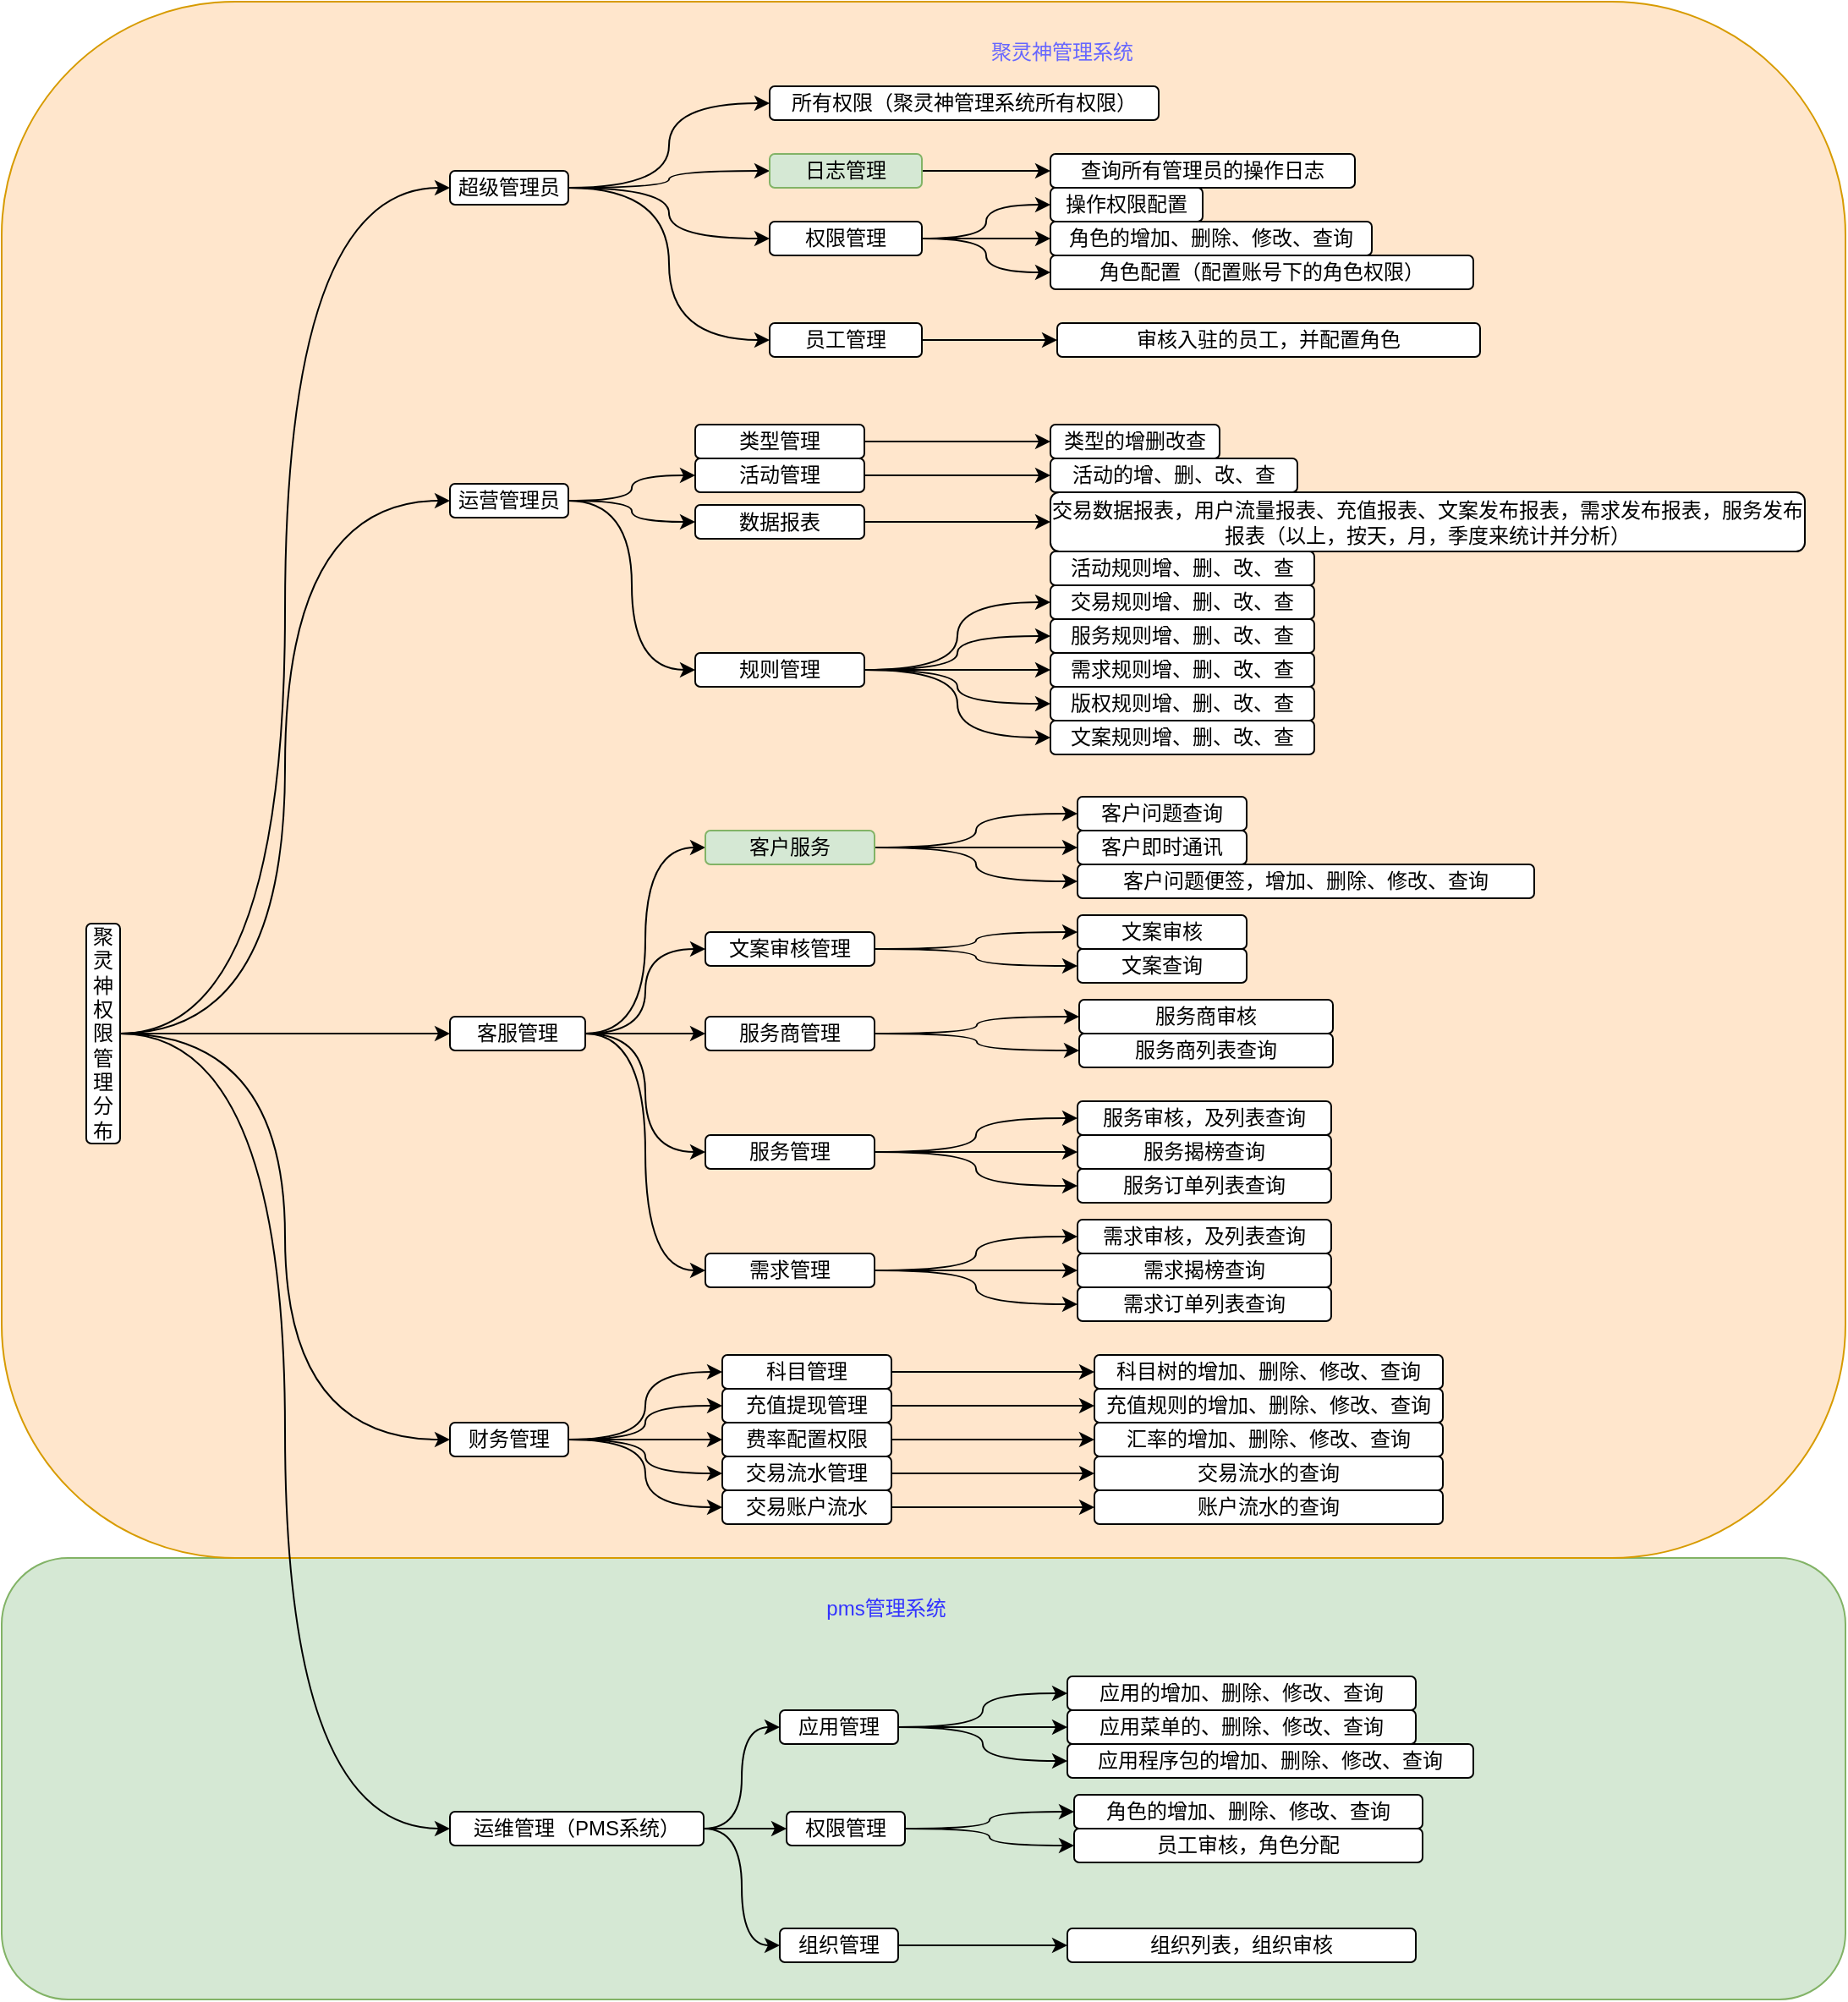 <mxfile version="14.7.9" type="github">
  <diagram id="MB_AScBWJvY5yQ6FJXbP" name="Page-1">
    <mxGraphModel dx="1445" dy="350" grid="1" gridSize="10" guides="1" tooltips="1" connect="1" arrows="1" fold="1" page="1" pageScale="1" pageWidth="827" pageHeight="1169" math="0" shadow="0">
      <root>
        <mxCell id="0" />
        <mxCell id="1" parent="0" />
        <mxCell id="_TmynbGkH612RKtOp_gE-199" value="" style="rounded=1;whiteSpace=wrap;html=1;fillColor=#d5e8d4;strokeColor=#82b366;" parent="1" vertex="1">
          <mxGeometry x="-130" y="930" width="1090" height="261" as="geometry" />
        </mxCell>
        <mxCell id="_TmynbGkH612RKtOp_gE-198" value="" style="rounded=1;whiteSpace=wrap;html=1;fillColor=#ffe6cc;strokeColor=#d79b00;" parent="1" vertex="1">
          <mxGeometry x="-130" y="10" width="1090" height="920" as="geometry" />
        </mxCell>
        <mxCell id="_TmynbGkH612RKtOp_gE-12" style="edgeStyle=orthogonalEdgeStyle;rounded=0;orthogonalLoop=1;jettySize=auto;html=1;entryX=0;entryY=0.5;entryDx=0;entryDy=0;curved=1;" parent="1" source="_TmynbGkH612RKtOp_gE-1" target="_TmynbGkH612RKtOp_gE-4" edge="1">
          <mxGeometry relative="1" as="geometry" />
        </mxCell>
        <mxCell id="_TmynbGkH612RKtOp_gE-15" style="edgeStyle=orthogonalEdgeStyle;curved=1;rounded=0;orthogonalLoop=1;jettySize=auto;html=1;exitX=1;exitY=0.5;exitDx=0;exitDy=0;entryX=0;entryY=0.5;entryDx=0;entryDy=0;" parent="1" source="_TmynbGkH612RKtOp_gE-1" target="_TmynbGkH612RKtOp_gE-6" edge="1">
          <mxGeometry relative="1" as="geometry" />
        </mxCell>
        <mxCell id="_TmynbGkH612RKtOp_gE-54" style="edgeStyle=orthogonalEdgeStyle;curved=1;rounded=0;orthogonalLoop=1;jettySize=auto;html=1;exitX=1;exitY=0.5;exitDx=0;exitDy=0;entryX=0;entryY=0.5;entryDx=0;entryDy=0;" parent="1" source="_TmynbGkH612RKtOp_gE-1" target="_TmynbGkH612RKtOp_gE-53" edge="1">
          <mxGeometry relative="1" as="geometry" />
        </mxCell>
        <mxCell id="_TmynbGkH612RKtOp_gE-116" style="edgeStyle=orthogonalEdgeStyle;curved=1;rounded=0;orthogonalLoop=1;jettySize=auto;html=1;exitX=1;exitY=0.5;exitDx=0;exitDy=0;entryX=0;entryY=0.5;entryDx=0;entryDy=0;" parent="1" source="_TmynbGkH612RKtOp_gE-1" target="_TmynbGkH612RKtOp_gE-112" edge="1">
          <mxGeometry relative="1" as="geometry" />
        </mxCell>
        <mxCell id="_TmynbGkH612RKtOp_gE-195" style="edgeStyle=orthogonalEdgeStyle;curved=1;rounded=0;orthogonalLoop=1;jettySize=auto;html=1;exitX=1;exitY=0.5;exitDx=0;exitDy=0;entryX=0;entryY=0.5;entryDx=0;entryDy=0;" parent="1" source="_TmynbGkH612RKtOp_gE-1" target="_TmynbGkH612RKtOp_gE-5" edge="1">
          <mxGeometry relative="1" as="geometry" />
        </mxCell>
        <mxCell id="_TmynbGkH612RKtOp_gE-1" value="聚灵神权限管理分布" style="rounded=1;whiteSpace=wrap;html=1;" parent="1" vertex="1">
          <mxGeometry x="-80" y="555" width="20" height="130" as="geometry" />
        </mxCell>
        <mxCell id="_TmynbGkH612RKtOp_gE-67" style="edgeStyle=orthogonalEdgeStyle;curved=1;rounded=0;orthogonalLoop=1;jettySize=auto;html=1;exitX=1;exitY=0.5;exitDx=0;exitDy=0;entryX=0;entryY=0.5;entryDx=0;entryDy=0;" parent="1" source="_TmynbGkH612RKtOp_gE-4" target="_TmynbGkH612RKtOp_gE-18" edge="1">
          <mxGeometry relative="1" as="geometry" />
        </mxCell>
        <mxCell id="_TmynbGkH612RKtOp_gE-68" style="edgeStyle=orthogonalEdgeStyle;curved=1;rounded=0;orthogonalLoop=1;jettySize=auto;html=1;exitX=1;exitY=0.5;exitDx=0;exitDy=0;entryX=0;entryY=0.5;entryDx=0;entryDy=0;" parent="1" source="_TmynbGkH612RKtOp_gE-4" target="_TmynbGkH612RKtOp_gE-62" edge="1">
          <mxGeometry relative="1" as="geometry" />
        </mxCell>
        <mxCell id="_TmynbGkH612RKtOp_gE-125" style="edgeStyle=orthogonalEdgeStyle;curved=1;rounded=0;orthogonalLoop=1;jettySize=auto;html=1;exitX=1;exitY=0.5;exitDx=0;exitDy=0;" parent="1" source="_TmynbGkH612RKtOp_gE-4" target="_TmynbGkH612RKtOp_gE-123" edge="1">
          <mxGeometry relative="1" as="geometry" />
        </mxCell>
        <mxCell id="_TmynbGkH612RKtOp_gE-207" style="edgeStyle=orthogonalEdgeStyle;curved=1;rounded=0;orthogonalLoop=1;jettySize=auto;html=1;exitX=1;exitY=0.5;exitDx=0;exitDy=0;entryX=0;entryY=0.5;entryDx=0;entryDy=0;" parent="1" source="_TmynbGkH612RKtOp_gE-4" target="_TmynbGkH612RKtOp_gE-204" edge="1">
          <mxGeometry relative="1" as="geometry" />
        </mxCell>
        <mxCell id="_TmynbGkH612RKtOp_gE-4" value="超级管理员" style="rounded=1;whiteSpace=wrap;html=1;" parent="1" vertex="1">
          <mxGeometry x="135" y="110" width="70" height="20" as="geometry" />
        </mxCell>
        <mxCell id="_TmynbGkH612RKtOp_gE-71" style="edgeStyle=orthogonalEdgeStyle;curved=1;rounded=0;orthogonalLoop=1;jettySize=auto;html=1;exitX=1;exitY=0.5;exitDx=0;exitDy=0;" parent="1" source="_TmynbGkH612RKtOp_gE-5" target="_TmynbGkH612RKtOp_gE-24" edge="1">
          <mxGeometry relative="1" as="geometry" />
        </mxCell>
        <mxCell id="_TmynbGkH612RKtOp_gE-72" style="edgeStyle=orthogonalEdgeStyle;curved=1;rounded=0;orthogonalLoop=1;jettySize=auto;html=1;exitX=1;exitY=0.5;exitDx=0;exitDy=0;entryX=0;entryY=0.5;entryDx=0;entryDy=0;" parent="1" source="_TmynbGkH612RKtOp_gE-5" target="_TmynbGkH612RKtOp_gE-25" edge="1">
          <mxGeometry relative="1" as="geometry" />
        </mxCell>
        <mxCell id="_TmynbGkH612RKtOp_gE-73" style="edgeStyle=orthogonalEdgeStyle;curved=1;rounded=0;orthogonalLoop=1;jettySize=auto;html=1;exitX=1;exitY=0.5;exitDx=0;exitDy=0;entryX=0;entryY=0.5;entryDx=0;entryDy=0;" parent="1" source="_TmynbGkH612RKtOp_gE-5" target="_TmynbGkH612RKtOp_gE-26" edge="1">
          <mxGeometry relative="1" as="geometry" />
        </mxCell>
        <mxCell id="_TmynbGkH612RKtOp_gE-5" value="运营管理员" style="rounded=1;whiteSpace=wrap;html=1;" parent="1" vertex="1">
          <mxGeometry x="135" y="295" width="70" height="20" as="geometry" />
        </mxCell>
        <mxCell id="_TmynbGkH612RKtOp_gE-74" style="edgeStyle=orthogonalEdgeStyle;curved=1;rounded=0;orthogonalLoop=1;jettySize=auto;html=1;exitX=1;exitY=0.5;exitDx=0;exitDy=0;entryX=0;entryY=0.5;entryDx=0;entryDy=0;" parent="1" source="_TmynbGkH612RKtOp_gE-6" target="_TmynbGkH612RKtOp_gE-27" edge="1">
          <mxGeometry relative="1" as="geometry" />
        </mxCell>
        <mxCell id="_TmynbGkH612RKtOp_gE-75" style="edgeStyle=orthogonalEdgeStyle;curved=1;rounded=0;orthogonalLoop=1;jettySize=auto;html=1;exitX=1;exitY=0.5;exitDx=0;exitDy=0;" parent="1" source="_TmynbGkH612RKtOp_gE-6" target="_TmynbGkH612RKtOp_gE-28" edge="1">
          <mxGeometry relative="1" as="geometry" />
        </mxCell>
        <mxCell id="_TmynbGkH612RKtOp_gE-76" style="edgeStyle=orthogonalEdgeStyle;curved=1;rounded=0;orthogonalLoop=1;jettySize=auto;html=1;exitX=1;exitY=0.5;exitDx=0;exitDy=0;entryX=0;entryY=0.5;entryDx=0;entryDy=0;" parent="1" source="_TmynbGkH612RKtOp_gE-6" target="_TmynbGkH612RKtOp_gE-29" edge="1">
          <mxGeometry relative="1" as="geometry" />
        </mxCell>
        <mxCell id="_TmynbGkH612RKtOp_gE-77" style="edgeStyle=orthogonalEdgeStyle;curved=1;rounded=0;orthogonalLoop=1;jettySize=auto;html=1;exitX=1;exitY=0.5;exitDx=0;exitDy=0;" parent="1" source="_TmynbGkH612RKtOp_gE-6" target="_TmynbGkH612RKtOp_gE-30" edge="1">
          <mxGeometry relative="1" as="geometry" />
        </mxCell>
        <mxCell id="_TmynbGkH612RKtOp_gE-78" style="edgeStyle=orthogonalEdgeStyle;curved=1;rounded=0;orthogonalLoop=1;jettySize=auto;html=1;exitX=1;exitY=0.5;exitDx=0;exitDy=0;entryX=0;entryY=0.5;entryDx=0;entryDy=0;" parent="1" source="_TmynbGkH612RKtOp_gE-6" target="_TmynbGkH612RKtOp_gE-32" edge="1">
          <mxGeometry relative="1" as="geometry" />
        </mxCell>
        <mxCell id="_TmynbGkH612RKtOp_gE-6" value="财务管理" style="rounded=1;whiteSpace=wrap;html=1;" parent="1" vertex="1">
          <mxGeometry x="135" y="850" width="70" height="20" as="geometry" />
        </mxCell>
        <mxCell id="_TmynbGkH612RKtOp_gE-18" value="所有权限（聚灵神管理系统所有权限）" style="rounded=1;whiteSpace=wrap;html=1;" parent="1" vertex="1">
          <mxGeometry x="324" y="60" width="230" height="20" as="geometry" />
        </mxCell>
        <mxCell id="_TmynbGkH612RKtOp_gE-86" style="edgeStyle=orthogonalEdgeStyle;curved=1;rounded=0;orthogonalLoop=1;jettySize=auto;html=1;exitX=1;exitY=0.5;exitDx=0;exitDy=0;entryX=0;entryY=0.5;entryDx=0;entryDy=0;" parent="1" source="_TmynbGkH612RKtOp_gE-23" target="_TmynbGkH612RKtOp_gE-37" edge="1">
          <mxGeometry relative="1" as="geometry" />
        </mxCell>
        <mxCell id="_TmynbGkH612RKtOp_gE-23" value="类型管理" style="rounded=1;whiteSpace=wrap;html=1;" parent="1" vertex="1">
          <mxGeometry x="280" y="260" width="100" height="20" as="geometry" />
        </mxCell>
        <mxCell id="_TmynbGkH612RKtOp_gE-88" style="edgeStyle=orthogonalEdgeStyle;curved=1;rounded=0;orthogonalLoop=1;jettySize=auto;html=1;exitX=1;exitY=0.5;exitDx=0;exitDy=0;entryX=0;entryY=0.5;entryDx=0;entryDy=0;" parent="1" source="_TmynbGkH612RKtOp_gE-24" target="_TmynbGkH612RKtOp_gE-38" edge="1">
          <mxGeometry relative="1" as="geometry" />
        </mxCell>
        <mxCell id="_TmynbGkH612RKtOp_gE-24" value="活动管理" style="rounded=1;whiteSpace=wrap;html=1;" parent="1" vertex="1">
          <mxGeometry x="280" y="280" width="100" height="20" as="geometry" />
        </mxCell>
        <mxCell id="_TmynbGkH612RKtOp_gE-89" style="edgeStyle=orthogonalEdgeStyle;curved=1;rounded=0;orthogonalLoop=1;jettySize=auto;html=1;exitX=1;exitY=0.5;exitDx=0;exitDy=0;" parent="1" source="_TmynbGkH612RKtOp_gE-25" target="_TmynbGkH612RKtOp_gE-39" edge="1">
          <mxGeometry relative="1" as="geometry" />
        </mxCell>
        <mxCell id="_TmynbGkH612RKtOp_gE-25" value="数据报表" style="rounded=1;whiteSpace=wrap;html=1;" parent="1" vertex="1">
          <mxGeometry x="280" y="307.5" width="100" height="20" as="geometry" />
        </mxCell>
        <mxCell id="_TmynbGkH612RKtOp_gE-91" style="edgeStyle=orthogonalEdgeStyle;curved=1;rounded=0;orthogonalLoop=1;jettySize=auto;html=1;exitX=1;exitY=0.5;exitDx=0;exitDy=0;entryX=0;entryY=0.5;entryDx=0;entryDy=0;" parent="1" source="_TmynbGkH612RKtOp_gE-26" target="_TmynbGkH612RKtOp_gE-41" edge="1">
          <mxGeometry relative="1" as="geometry" />
        </mxCell>
        <mxCell id="_TmynbGkH612RKtOp_gE-92" style="edgeStyle=orthogonalEdgeStyle;curved=1;rounded=0;orthogonalLoop=1;jettySize=auto;html=1;exitX=1;exitY=0.5;exitDx=0;exitDy=0;entryX=0;entryY=0.5;entryDx=0;entryDy=0;" parent="1" source="_TmynbGkH612RKtOp_gE-26" target="_TmynbGkH612RKtOp_gE-43" edge="1">
          <mxGeometry relative="1" as="geometry" />
        </mxCell>
        <mxCell id="_TmynbGkH612RKtOp_gE-93" style="edgeStyle=orthogonalEdgeStyle;curved=1;rounded=0;orthogonalLoop=1;jettySize=auto;html=1;exitX=1;exitY=0.5;exitDx=0;exitDy=0;entryX=0;entryY=0.5;entryDx=0;entryDy=0;" parent="1" source="_TmynbGkH612RKtOp_gE-26" target="_TmynbGkH612RKtOp_gE-44" edge="1">
          <mxGeometry relative="1" as="geometry" />
        </mxCell>
        <mxCell id="_TmynbGkH612RKtOp_gE-94" style="edgeStyle=orthogonalEdgeStyle;curved=1;rounded=0;orthogonalLoop=1;jettySize=auto;html=1;exitX=1;exitY=0.5;exitDx=0;exitDy=0;entryX=0;entryY=0.5;entryDx=0;entryDy=0;" parent="1" source="_TmynbGkH612RKtOp_gE-26" target="_TmynbGkH612RKtOp_gE-46" edge="1">
          <mxGeometry relative="1" as="geometry" />
        </mxCell>
        <mxCell id="_TmynbGkH612RKtOp_gE-95" style="edgeStyle=orthogonalEdgeStyle;curved=1;rounded=0;orthogonalLoop=1;jettySize=auto;html=1;exitX=1;exitY=0.5;exitDx=0;exitDy=0;entryX=0;entryY=0.5;entryDx=0;entryDy=0;" parent="1" source="_TmynbGkH612RKtOp_gE-26" target="_TmynbGkH612RKtOp_gE-47" edge="1">
          <mxGeometry relative="1" as="geometry" />
        </mxCell>
        <mxCell id="_TmynbGkH612RKtOp_gE-26" value="规则管理" style="rounded=1;whiteSpace=wrap;html=1;" parent="1" vertex="1">
          <mxGeometry x="280" y="395" width="100" height="20" as="geometry" />
        </mxCell>
        <mxCell id="_TmynbGkH612RKtOp_gE-96" style="edgeStyle=orthogonalEdgeStyle;curved=1;rounded=0;orthogonalLoop=1;jettySize=auto;html=1;exitX=1;exitY=0.5;exitDx=0;exitDy=0;entryX=0;entryY=0.5;entryDx=0;entryDy=0;" parent="1" source="_TmynbGkH612RKtOp_gE-27" target="_TmynbGkH612RKtOp_gE-48" edge="1">
          <mxGeometry relative="1" as="geometry" />
        </mxCell>
        <mxCell id="_TmynbGkH612RKtOp_gE-27" value="科目管理" style="rounded=1;whiteSpace=wrap;html=1;" parent="1" vertex="1">
          <mxGeometry x="296" y="810" width="100" height="20" as="geometry" />
        </mxCell>
        <mxCell id="_TmynbGkH612RKtOp_gE-97" style="edgeStyle=orthogonalEdgeStyle;curved=1;rounded=0;orthogonalLoop=1;jettySize=auto;html=1;exitX=1;exitY=0.5;exitDx=0;exitDy=0;" parent="1" source="_TmynbGkH612RKtOp_gE-28" target="_TmynbGkH612RKtOp_gE-49" edge="1">
          <mxGeometry relative="1" as="geometry" />
        </mxCell>
        <mxCell id="_TmynbGkH612RKtOp_gE-28" value="充值提现管理" style="rounded=1;whiteSpace=wrap;html=1;" parent="1" vertex="1">
          <mxGeometry x="296" y="830" width="100" height="20" as="geometry" />
        </mxCell>
        <mxCell id="_TmynbGkH612RKtOp_gE-98" style="edgeStyle=orthogonalEdgeStyle;curved=1;rounded=0;orthogonalLoop=1;jettySize=auto;html=1;exitX=1;exitY=0.5;exitDx=0;exitDy=0;" parent="1" source="_TmynbGkH612RKtOp_gE-29" target="_TmynbGkH612RKtOp_gE-50" edge="1">
          <mxGeometry relative="1" as="geometry" />
        </mxCell>
        <mxCell id="_TmynbGkH612RKtOp_gE-29" value="费率配置权限" style="rounded=1;whiteSpace=wrap;html=1;" parent="1" vertex="1">
          <mxGeometry x="296" y="850" width="100" height="20" as="geometry" />
        </mxCell>
        <mxCell id="_TmynbGkH612RKtOp_gE-99" style="edgeStyle=orthogonalEdgeStyle;curved=1;rounded=0;orthogonalLoop=1;jettySize=auto;html=1;exitX=1;exitY=0.5;exitDx=0;exitDy=0;entryX=0;entryY=0.5;entryDx=0;entryDy=0;" parent="1" source="_TmynbGkH612RKtOp_gE-30" target="_TmynbGkH612RKtOp_gE-51" edge="1">
          <mxGeometry relative="1" as="geometry" />
        </mxCell>
        <mxCell id="_TmynbGkH612RKtOp_gE-30" value="交易流水管理" style="rounded=1;whiteSpace=wrap;html=1;" parent="1" vertex="1">
          <mxGeometry x="296" y="870" width="100" height="20" as="geometry" />
        </mxCell>
        <mxCell id="_TmynbGkH612RKtOp_gE-163" style="edgeStyle=orthogonalEdgeStyle;curved=1;rounded=0;orthogonalLoop=1;jettySize=auto;html=1;exitX=1;exitY=0.5;exitDx=0;exitDy=0;entryX=0;entryY=0.5;entryDx=0;entryDy=0;" parent="1" source="_TmynbGkH612RKtOp_gE-32" target="_TmynbGkH612RKtOp_gE-52" edge="1">
          <mxGeometry relative="1" as="geometry" />
        </mxCell>
        <mxCell id="_TmynbGkH612RKtOp_gE-32" value="交易账户流水" style="rounded=1;whiteSpace=wrap;html=1;" parent="1" vertex="1">
          <mxGeometry x="296" y="890" width="100" height="20" as="geometry" />
        </mxCell>
        <mxCell id="_TmynbGkH612RKtOp_gE-37" value="类型的增删改查" style="rounded=1;whiteSpace=wrap;html=1;" parent="1" vertex="1">
          <mxGeometry x="490" y="260" width="100" height="20" as="geometry" />
        </mxCell>
        <mxCell id="_TmynbGkH612RKtOp_gE-38" value="活动的增、删、改、查" style="rounded=1;whiteSpace=wrap;html=1;" parent="1" vertex="1">
          <mxGeometry x="490" y="280" width="146" height="20" as="geometry" />
        </mxCell>
        <mxCell id="_TmynbGkH612RKtOp_gE-39" value="交易数据报表，用户流量报表、充值报表、文案发布报表，需求发布报表，服务发布报表（以上，按天，月，季度来统计并分析）" style="rounded=1;whiteSpace=wrap;html=1;" parent="1" vertex="1">
          <mxGeometry x="490" y="300" width="446" height="35" as="geometry" />
        </mxCell>
        <mxCell id="_TmynbGkH612RKtOp_gE-40" value="活动规则增、删、改、查" style="rounded=1;whiteSpace=wrap;html=1;" parent="1" vertex="1">
          <mxGeometry x="490" y="335" width="156" height="20" as="geometry" />
        </mxCell>
        <mxCell id="_TmynbGkH612RKtOp_gE-41" value="交易规则增、删、改、查" style="rounded=1;whiteSpace=wrap;html=1;" parent="1" vertex="1">
          <mxGeometry x="490" y="355" width="156" height="20" as="geometry" />
        </mxCell>
        <mxCell id="_TmynbGkH612RKtOp_gE-43" value="服务规则增、删、改、查" style="rounded=1;whiteSpace=wrap;html=1;" parent="1" vertex="1">
          <mxGeometry x="490" y="375" width="156" height="20" as="geometry" />
        </mxCell>
        <mxCell id="_TmynbGkH612RKtOp_gE-44" value="需求规则增、删、改、查" style="rounded=1;whiteSpace=wrap;html=1;" parent="1" vertex="1">
          <mxGeometry x="490" y="395" width="156" height="20" as="geometry" />
        </mxCell>
        <mxCell id="_TmynbGkH612RKtOp_gE-46" value="版权规则增、删、改、查" style="rounded=1;whiteSpace=wrap;html=1;" parent="1" vertex="1">
          <mxGeometry x="490" y="415" width="156" height="20" as="geometry" />
        </mxCell>
        <mxCell id="_TmynbGkH612RKtOp_gE-47" value="文案规则增、删、改、查" style="rounded=1;whiteSpace=wrap;html=1;" parent="1" vertex="1">
          <mxGeometry x="490" y="435" width="156" height="20" as="geometry" />
        </mxCell>
        <mxCell id="_TmynbGkH612RKtOp_gE-48" value="科目树的增加、删除、修改、查询" style="rounded=1;whiteSpace=wrap;html=1;" parent="1" vertex="1">
          <mxGeometry x="516" y="810" width="206" height="20" as="geometry" />
        </mxCell>
        <mxCell id="_TmynbGkH612RKtOp_gE-49" value="充值规则的增加、删除、修改、查询" style="rounded=1;whiteSpace=wrap;html=1;" parent="1" vertex="1">
          <mxGeometry x="516" y="830" width="206" height="20" as="geometry" />
        </mxCell>
        <mxCell id="_TmynbGkH612RKtOp_gE-50" value="汇率的增加、删除、修改、查询" style="rounded=1;whiteSpace=wrap;html=1;" parent="1" vertex="1">
          <mxGeometry x="516" y="850" width="206" height="20" as="geometry" />
        </mxCell>
        <mxCell id="_TmynbGkH612RKtOp_gE-51" value="交易流水的查询" style="rounded=1;whiteSpace=wrap;html=1;" parent="1" vertex="1">
          <mxGeometry x="516" y="870" width="206" height="20" as="geometry" />
        </mxCell>
        <mxCell id="_TmynbGkH612RKtOp_gE-52" value="账户流水的查询" style="rounded=1;whiteSpace=wrap;html=1;" parent="1" vertex="1">
          <mxGeometry x="516" y="890" width="206" height="20" as="geometry" />
        </mxCell>
        <mxCell id="_TmynbGkH612RKtOp_gE-196" style="edgeStyle=orthogonalEdgeStyle;curved=1;rounded=0;orthogonalLoop=1;jettySize=auto;html=1;exitX=1;exitY=0.5;exitDx=0;exitDy=0;entryX=0;entryY=0.5;entryDx=0;entryDy=0;" parent="1" source="_TmynbGkH612RKtOp_gE-53" target="_TmynbGkH612RKtOp_gE-55" edge="1">
          <mxGeometry relative="1" as="geometry" />
        </mxCell>
        <mxCell id="_TmynbGkH612RKtOp_gE-197" style="edgeStyle=orthogonalEdgeStyle;curved=1;rounded=0;orthogonalLoop=1;jettySize=auto;html=1;exitX=1;exitY=0.5;exitDx=0;exitDy=0;entryX=0;entryY=0.5;entryDx=0;entryDy=0;" parent="1" source="_TmynbGkH612RKtOp_gE-53" target="_TmynbGkH612RKtOp_gE-59" edge="1">
          <mxGeometry relative="1" as="geometry" />
        </mxCell>
        <mxCell id="_TmynbGkH612RKtOp_gE-202" style="edgeStyle=orthogonalEdgeStyle;curved=1;rounded=0;orthogonalLoop=1;jettySize=auto;html=1;exitX=1;exitY=0.5;exitDx=0;exitDy=0;entryX=0;entryY=0.5;entryDx=0;entryDy=0;" parent="1" source="_TmynbGkH612RKtOp_gE-53" target="_TmynbGkH612RKtOp_gE-200" edge="1">
          <mxGeometry relative="1" as="geometry" />
        </mxCell>
        <mxCell id="_TmynbGkH612RKtOp_gE-53" value="运维管理（PMS系统）" style="rounded=1;whiteSpace=wrap;html=1;" parent="1" vertex="1">
          <mxGeometry x="135" y="1080" width="150" height="20" as="geometry" />
        </mxCell>
        <mxCell id="_TmynbGkH612RKtOp_gE-101" style="edgeStyle=orthogonalEdgeStyle;curved=1;rounded=0;orthogonalLoop=1;jettySize=auto;html=1;exitX=1;exitY=0.5;exitDx=0;exitDy=0;entryX=0;entryY=0.5;entryDx=0;entryDy=0;" parent="1" source="_TmynbGkH612RKtOp_gE-55" target="_TmynbGkH612RKtOp_gE-56" edge="1">
          <mxGeometry relative="1" as="geometry" />
        </mxCell>
        <mxCell id="_TmynbGkH612RKtOp_gE-103" style="edgeStyle=orthogonalEdgeStyle;curved=1;rounded=0;orthogonalLoop=1;jettySize=auto;html=1;exitX=1;exitY=0.5;exitDx=0;exitDy=0;" parent="1" source="_TmynbGkH612RKtOp_gE-55" target="_TmynbGkH612RKtOp_gE-57" edge="1">
          <mxGeometry relative="1" as="geometry" />
        </mxCell>
        <mxCell id="_TmynbGkH612RKtOp_gE-104" style="edgeStyle=orthogonalEdgeStyle;curved=1;rounded=0;orthogonalLoop=1;jettySize=auto;html=1;exitX=1;exitY=0.5;exitDx=0;exitDy=0;" parent="1" source="_TmynbGkH612RKtOp_gE-55" target="_TmynbGkH612RKtOp_gE-58" edge="1">
          <mxGeometry relative="1" as="geometry" />
        </mxCell>
        <mxCell id="_TmynbGkH612RKtOp_gE-55" value="应用管理" style="rounded=1;whiteSpace=wrap;html=1;" parent="1" vertex="1">
          <mxGeometry x="330" y="1020" width="70" height="20" as="geometry" />
        </mxCell>
        <mxCell id="_TmynbGkH612RKtOp_gE-56" value="应用的增加、删除、修改、查询" style="rounded=1;whiteSpace=wrap;html=1;" parent="1" vertex="1">
          <mxGeometry x="500" y="1000" width="206" height="20" as="geometry" />
        </mxCell>
        <mxCell id="_TmynbGkH612RKtOp_gE-57" value="应用菜单的、删除、修改、查询" style="rounded=1;whiteSpace=wrap;html=1;" parent="1" vertex="1">
          <mxGeometry x="500" y="1020" width="206" height="20" as="geometry" />
        </mxCell>
        <mxCell id="_TmynbGkH612RKtOp_gE-58" value="应用程序包的增加、删除、修改、查询" style="rounded=1;whiteSpace=wrap;html=1;" parent="1" vertex="1">
          <mxGeometry x="500" y="1040" width="240" height="20" as="geometry" />
        </mxCell>
        <mxCell id="_TmynbGkH612RKtOp_gE-105" style="edgeStyle=orthogonalEdgeStyle;curved=1;rounded=0;orthogonalLoop=1;jettySize=auto;html=1;exitX=1;exitY=0.5;exitDx=0;exitDy=0;" parent="1" source="_TmynbGkH612RKtOp_gE-59" target="_TmynbGkH612RKtOp_gE-60" edge="1">
          <mxGeometry relative="1" as="geometry" />
        </mxCell>
        <mxCell id="_TmynbGkH612RKtOp_gE-106" style="edgeStyle=orthogonalEdgeStyle;curved=1;rounded=0;orthogonalLoop=1;jettySize=auto;html=1;exitX=1;exitY=0.5;exitDx=0;exitDy=0;" parent="1" source="_TmynbGkH612RKtOp_gE-59" target="_TmynbGkH612RKtOp_gE-61" edge="1">
          <mxGeometry relative="1" as="geometry" />
        </mxCell>
        <mxCell id="_TmynbGkH612RKtOp_gE-59" value="权限管理" style="rounded=1;whiteSpace=wrap;html=1;" parent="1" vertex="1">
          <mxGeometry x="334" y="1080" width="70" height="20" as="geometry" />
        </mxCell>
        <mxCell id="_TmynbGkH612RKtOp_gE-60" value="角色的增加、删除、修改、查询" style="rounded=1;whiteSpace=wrap;html=1;" parent="1" vertex="1">
          <mxGeometry x="504" y="1070" width="206" height="20" as="geometry" />
        </mxCell>
        <mxCell id="_TmynbGkH612RKtOp_gE-61" value="员工审核，角色分配" style="rounded=1;whiteSpace=wrap;html=1;" parent="1" vertex="1">
          <mxGeometry x="504" y="1090" width="206" height="20" as="geometry" />
        </mxCell>
        <mxCell id="_TmynbGkH612RKtOp_gE-81" style="edgeStyle=orthogonalEdgeStyle;curved=1;rounded=0;orthogonalLoop=1;jettySize=auto;html=1;exitX=1;exitY=0.5;exitDx=0;exitDy=0;" parent="1" source="_TmynbGkH612RKtOp_gE-62" target="_TmynbGkH612RKtOp_gE-64" edge="1">
          <mxGeometry relative="1" as="geometry" />
        </mxCell>
        <mxCell id="_TmynbGkH612RKtOp_gE-82" style="edgeStyle=orthogonalEdgeStyle;curved=1;rounded=0;orthogonalLoop=1;jettySize=auto;html=1;exitX=1;exitY=0.5;exitDx=0;exitDy=0;entryX=0;entryY=0.5;entryDx=0;entryDy=0;" parent="1" source="_TmynbGkH612RKtOp_gE-62" target="_TmynbGkH612RKtOp_gE-63" edge="1">
          <mxGeometry relative="1" as="geometry" />
        </mxCell>
        <mxCell id="_TmynbGkH612RKtOp_gE-83" style="edgeStyle=orthogonalEdgeStyle;curved=1;rounded=0;orthogonalLoop=1;jettySize=auto;html=1;exitX=1;exitY=0.5;exitDx=0;exitDy=0;" parent="1" source="_TmynbGkH612RKtOp_gE-62" target="_TmynbGkH612RKtOp_gE-65" edge="1">
          <mxGeometry relative="1" as="geometry" />
        </mxCell>
        <mxCell id="_TmynbGkH612RKtOp_gE-62" value="权限管理" style="rounded=1;whiteSpace=wrap;html=1;" parent="1" vertex="1">
          <mxGeometry x="324" y="140" width="90" height="20" as="geometry" />
        </mxCell>
        <mxCell id="_TmynbGkH612RKtOp_gE-63" value="操作权限配置" style="rounded=1;whiteSpace=wrap;html=1;" parent="1" vertex="1">
          <mxGeometry x="490" y="120" width="90" height="20" as="geometry" />
        </mxCell>
        <mxCell id="_TmynbGkH612RKtOp_gE-64" value="角色的增加、删除、修改、查询" style="rounded=1;whiteSpace=wrap;html=1;" parent="1" vertex="1">
          <mxGeometry x="490" y="140" width="190" height="20" as="geometry" />
        </mxCell>
        <mxCell id="_TmynbGkH612RKtOp_gE-65" value="角色配置（配置账号下的角色权限）" style="rounded=1;whiteSpace=wrap;html=1;" parent="1" vertex="1">
          <mxGeometry x="490" y="160" width="250" height="20" as="geometry" />
        </mxCell>
        <mxCell id="_TmynbGkH612RKtOp_gE-110" value="&lt;font color=&quot;#3333ff&quot;&gt;pms管理系统&lt;/font&gt;" style="text;html=1;strokeColor=none;fillColor=none;align=center;verticalAlign=middle;whiteSpace=wrap;rounded=0;" parent="1" vertex="1">
          <mxGeometry x="310" y="940" width="166" height="40" as="geometry" />
        </mxCell>
        <mxCell id="_TmynbGkH612RKtOp_gE-111" value="&lt;font color=&quot;#6666ff&quot;&gt;聚灵神管理系统&lt;/font&gt;" style="text;html=1;strokeColor=none;fillColor=none;align=center;verticalAlign=middle;whiteSpace=wrap;rounded=0;" parent="1" vertex="1">
          <mxGeometry x="414" y="20" width="166" height="40" as="geometry" />
        </mxCell>
        <mxCell id="_TmynbGkH612RKtOp_gE-175" style="edgeStyle=orthogonalEdgeStyle;curved=1;rounded=0;orthogonalLoop=1;jettySize=auto;html=1;exitX=1;exitY=0.5;exitDx=0;exitDy=0;entryX=0;entryY=0.5;entryDx=0;entryDy=0;" parent="1" source="_TmynbGkH612RKtOp_gE-112" target="_TmynbGkH612RKtOp_gE-158" edge="1">
          <mxGeometry relative="1" as="geometry" />
        </mxCell>
        <mxCell id="_TmynbGkH612RKtOp_gE-176" style="edgeStyle=orthogonalEdgeStyle;curved=1;rounded=0;orthogonalLoop=1;jettySize=auto;html=1;exitX=1;exitY=0.5;exitDx=0;exitDy=0;entryX=0;entryY=0.5;entryDx=0;entryDy=0;" parent="1" source="_TmynbGkH612RKtOp_gE-112" target="_TmynbGkH612RKtOp_gE-155" edge="1">
          <mxGeometry relative="1" as="geometry" />
        </mxCell>
        <mxCell id="_TmynbGkH612RKtOp_gE-177" style="edgeStyle=orthogonalEdgeStyle;curved=1;rounded=0;orthogonalLoop=1;jettySize=auto;html=1;exitX=1;exitY=0.5;exitDx=0;exitDy=0;" parent="1" source="_TmynbGkH612RKtOp_gE-112" target="_TmynbGkH612RKtOp_gE-156" edge="1">
          <mxGeometry relative="1" as="geometry" />
        </mxCell>
        <mxCell id="_TmynbGkH612RKtOp_gE-178" style="edgeStyle=orthogonalEdgeStyle;curved=1;rounded=0;orthogonalLoop=1;jettySize=auto;html=1;exitX=1;exitY=0.5;exitDx=0;exitDy=0;entryX=0;entryY=0.5;entryDx=0;entryDy=0;" parent="1" source="_TmynbGkH612RKtOp_gE-112" target="_TmynbGkH612RKtOp_gE-157" edge="1">
          <mxGeometry relative="1" as="geometry" />
        </mxCell>
        <mxCell id="_TmynbGkH612RKtOp_gE-179" style="edgeStyle=orthogonalEdgeStyle;curved=1;rounded=0;orthogonalLoop=1;jettySize=auto;html=1;exitX=1;exitY=0.5;exitDx=0;exitDy=0;entryX=0;entryY=0.5;entryDx=0;entryDy=0;" parent="1" source="_TmynbGkH612RKtOp_gE-112" target="_TmynbGkH612RKtOp_gE-161" edge="1">
          <mxGeometry relative="1" as="geometry" />
        </mxCell>
        <mxCell id="_TmynbGkH612RKtOp_gE-112" value="客服管理" style="rounded=1;whiteSpace=wrap;html=1;" parent="1" vertex="1">
          <mxGeometry x="135" y="610" width="80" height="20" as="geometry" />
        </mxCell>
        <mxCell id="_TmynbGkH612RKtOp_gE-113" value="客户问题查询" style="rounded=1;whiteSpace=wrap;html=1;" parent="1" vertex="1">
          <mxGeometry x="506" y="480" width="100" height="20" as="geometry" />
        </mxCell>
        <mxCell id="_TmynbGkH612RKtOp_gE-114" value="客户即时通讯" style="rounded=1;whiteSpace=wrap;html=1;" parent="1" vertex="1">
          <mxGeometry x="506" y="500" width="100" height="20" as="geometry" />
        </mxCell>
        <mxCell id="_TmynbGkH612RKtOp_gE-115" value="客户问题便签，增加、删除、修改、查询" style="rounded=1;whiteSpace=wrap;html=1;" parent="1" vertex="1">
          <mxGeometry x="506" y="520" width="270" height="20" as="geometry" />
        </mxCell>
        <mxCell id="_TmynbGkH612RKtOp_gE-126" style="edgeStyle=orthogonalEdgeStyle;curved=1;rounded=0;orthogonalLoop=1;jettySize=auto;html=1;exitX=1;exitY=0.5;exitDx=0;exitDy=0;" parent="1" source="_TmynbGkH612RKtOp_gE-123" target="_TmynbGkH612RKtOp_gE-124" edge="1">
          <mxGeometry relative="1" as="geometry" />
        </mxCell>
        <mxCell id="_TmynbGkH612RKtOp_gE-123" value="日志管理" style="rounded=1;whiteSpace=wrap;html=1;fillColor=#d5e8d4;strokeColor=#82b366;" parent="1" vertex="1">
          <mxGeometry x="324" y="100" width="90" height="20" as="geometry" />
        </mxCell>
        <mxCell id="_TmynbGkH612RKtOp_gE-124" value="查询所有管理员的操作日志" style="rounded=1;whiteSpace=wrap;html=1;" parent="1" vertex="1">
          <mxGeometry x="490" y="100" width="180" height="20" as="geometry" />
        </mxCell>
        <mxCell id="_TmynbGkH612RKtOp_gE-183" style="edgeStyle=orthogonalEdgeStyle;curved=1;rounded=0;orthogonalLoop=1;jettySize=auto;html=1;exitX=1;exitY=0.5;exitDx=0;exitDy=0;" parent="1" source="_TmynbGkH612RKtOp_gE-155" target="_TmynbGkH612RKtOp_gE-164" edge="1">
          <mxGeometry relative="1" as="geometry" />
        </mxCell>
        <mxCell id="_TmynbGkH612RKtOp_gE-184" style="edgeStyle=orthogonalEdgeStyle;curved=1;rounded=0;orthogonalLoop=1;jettySize=auto;html=1;exitX=1;exitY=0.5;exitDx=0;exitDy=0;" parent="1" source="_TmynbGkH612RKtOp_gE-155" target="_TmynbGkH612RKtOp_gE-165" edge="1">
          <mxGeometry relative="1" as="geometry" />
        </mxCell>
        <mxCell id="_TmynbGkH612RKtOp_gE-155" value="文案审核管理" style="rounded=1;whiteSpace=wrap;html=1;" parent="1" vertex="1">
          <mxGeometry x="286" y="560" width="100" height="20" as="geometry" />
        </mxCell>
        <mxCell id="_TmynbGkH612RKtOp_gE-185" style="edgeStyle=orthogonalEdgeStyle;curved=1;rounded=0;orthogonalLoop=1;jettySize=auto;html=1;exitX=1;exitY=0.5;exitDx=0;exitDy=0;" parent="1" source="_TmynbGkH612RKtOp_gE-156" target="_TmynbGkH612RKtOp_gE-166" edge="1">
          <mxGeometry relative="1" as="geometry" />
        </mxCell>
        <mxCell id="_TmynbGkH612RKtOp_gE-193" style="edgeStyle=orthogonalEdgeStyle;curved=1;rounded=0;orthogonalLoop=1;jettySize=auto;html=1;exitX=1;exitY=0.5;exitDx=0;exitDy=0;entryX=0;entryY=0.5;entryDx=0;entryDy=0;" parent="1" source="_TmynbGkH612RKtOp_gE-156" target="_TmynbGkH612RKtOp_gE-192" edge="1">
          <mxGeometry relative="1" as="geometry" />
        </mxCell>
        <mxCell id="_TmynbGkH612RKtOp_gE-156" value="服务商管理" style="rounded=1;whiteSpace=wrap;html=1;" parent="1" vertex="1">
          <mxGeometry x="286" y="610" width="100" height="20" as="geometry" />
        </mxCell>
        <mxCell id="_TmynbGkH612RKtOp_gE-186" style="edgeStyle=orthogonalEdgeStyle;curved=1;rounded=0;orthogonalLoop=1;jettySize=auto;html=1;exitX=1;exitY=0.5;exitDx=0;exitDy=0;entryX=0;entryY=0.5;entryDx=0;entryDy=0;" parent="1" source="_TmynbGkH612RKtOp_gE-157" target="_TmynbGkH612RKtOp_gE-167" edge="1">
          <mxGeometry relative="1" as="geometry" />
        </mxCell>
        <mxCell id="_TmynbGkH612RKtOp_gE-187" style="edgeStyle=orthogonalEdgeStyle;curved=1;rounded=0;orthogonalLoop=1;jettySize=auto;html=1;exitX=1;exitY=0.5;exitDx=0;exitDy=0;entryX=0;entryY=0.5;entryDx=0;entryDy=0;" parent="1" source="_TmynbGkH612RKtOp_gE-157" target="_TmynbGkH612RKtOp_gE-168" edge="1">
          <mxGeometry relative="1" as="geometry" />
        </mxCell>
        <mxCell id="_TmynbGkH612RKtOp_gE-188" style="edgeStyle=orthogonalEdgeStyle;curved=1;rounded=0;orthogonalLoop=1;jettySize=auto;html=1;exitX=1;exitY=0.5;exitDx=0;exitDy=0;entryX=0;entryY=0.5;entryDx=0;entryDy=0;" parent="1" source="_TmynbGkH612RKtOp_gE-157" target="_TmynbGkH612RKtOp_gE-169" edge="1">
          <mxGeometry relative="1" as="geometry" />
        </mxCell>
        <mxCell id="_TmynbGkH612RKtOp_gE-157" value="服务管理" style="rounded=1;whiteSpace=wrap;html=1;" parent="1" vertex="1">
          <mxGeometry x="286" y="680" width="100" height="20" as="geometry" />
        </mxCell>
        <mxCell id="_TmynbGkH612RKtOp_gE-180" style="edgeStyle=orthogonalEdgeStyle;curved=1;rounded=0;orthogonalLoop=1;jettySize=auto;html=1;exitX=1;exitY=0.5;exitDx=0;exitDy=0;" parent="1" source="_TmynbGkH612RKtOp_gE-158" target="_TmynbGkH612RKtOp_gE-113" edge="1">
          <mxGeometry relative="1" as="geometry" />
        </mxCell>
        <mxCell id="_TmynbGkH612RKtOp_gE-181" style="edgeStyle=orthogonalEdgeStyle;curved=1;rounded=0;orthogonalLoop=1;jettySize=auto;html=1;exitX=1;exitY=0.5;exitDx=0;exitDy=0;entryX=0;entryY=0.5;entryDx=0;entryDy=0;" parent="1" source="_TmynbGkH612RKtOp_gE-158" target="_TmynbGkH612RKtOp_gE-114" edge="1">
          <mxGeometry relative="1" as="geometry" />
        </mxCell>
        <mxCell id="_TmynbGkH612RKtOp_gE-182" style="edgeStyle=orthogonalEdgeStyle;curved=1;rounded=0;orthogonalLoop=1;jettySize=auto;html=1;exitX=1;exitY=0.5;exitDx=0;exitDy=0;" parent="1" source="_TmynbGkH612RKtOp_gE-158" target="_TmynbGkH612RKtOp_gE-115" edge="1">
          <mxGeometry relative="1" as="geometry" />
        </mxCell>
        <mxCell id="_TmynbGkH612RKtOp_gE-158" value="客户服务" style="rounded=1;whiteSpace=wrap;html=1;fillColor=#d5e8d4;strokeColor=#82b366;" parent="1" vertex="1">
          <mxGeometry x="286" y="500" width="100" height="20" as="geometry" />
        </mxCell>
        <mxCell id="_TmynbGkH612RKtOp_gE-189" style="edgeStyle=orthogonalEdgeStyle;curved=1;rounded=0;orthogonalLoop=1;jettySize=auto;html=1;exitX=1;exitY=0.5;exitDx=0;exitDy=0;" parent="1" source="_TmynbGkH612RKtOp_gE-161" target="_TmynbGkH612RKtOp_gE-173" edge="1">
          <mxGeometry relative="1" as="geometry" />
        </mxCell>
        <mxCell id="_TmynbGkH612RKtOp_gE-190" style="edgeStyle=orthogonalEdgeStyle;curved=1;rounded=0;orthogonalLoop=1;jettySize=auto;html=1;exitX=1;exitY=0.5;exitDx=0;exitDy=0;" parent="1" source="_TmynbGkH612RKtOp_gE-161" target="_TmynbGkH612RKtOp_gE-174" edge="1">
          <mxGeometry relative="1" as="geometry" />
        </mxCell>
        <mxCell id="_TmynbGkH612RKtOp_gE-191" style="edgeStyle=orthogonalEdgeStyle;curved=1;rounded=0;orthogonalLoop=1;jettySize=auto;html=1;exitX=1;exitY=0.5;exitDx=0;exitDy=0;entryX=0;entryY=0.5;entryDx=0;entryDy=0;" parent="1" source="_TmynbGkH612RKtOp_gE-161" target="_TmynbGkH612RKtOp_gE-172" edge="1">
          <mxGeometry relative="1" as="geometry" />
        </mxCell>
        <mxCell id="_TmynbGkH612RKtOp_gE-161" value="需求管理" style="rounded=1;whiteSpace=wrap;html=1;" parent="1" vertex="1">
          <mxGeometry x="286" y="750" width="100" height="20" as="geometry" />
        </mxCell>
        <mxCell id="_TmynbGkH612RKtOp_gE-164" value="文案审核" style="rounded=1;whiteSpace=wrap;html=1;" parent="1" vertex="1">
          <mxGeometry x="506" y="550" width="100" height="20" as="geometry" />
        </mxCell>
        <mxCell id="_TmynbGkH612RKtOp_gE-165" value="文案查询" style="rounded=1;whiteSpace=wrap;html=1;" parent="1" vertex="1">
          <mxGeometry x="506" y="570" width="100" height="20" as="geometry" />
        </mxCell>
        <mxCell id="_TmynbGkH612RKtOp_gE-166" value="服务商审核" style="rounded=1;whiteSpace=wrap;html=1;" parent="1" vertex="1">
          <mxGeometry x="507" y="600" width="150" height="20" as="geometry" />
        </mxCell>
        <mxCell id="_TmynbGkH612RKtOp_gE-167" value="服务审核，及列表查询" style="rounded=1;whiteSpace=wrap;html=1;" parent="1" vertex="1">
          <mxGeometry x="506" y="660" width="150" height="20" as="geometry" />
        </mxCell>
        <mxCell id="_TmynbGkH612RKtOp_gE-168" value="服务揭榜查询" style="rounded=1;whiteSpace=wrap;html=1;" parent="1" vertex="1">
          <mxGeometry x="506" y="680" width="150" height="20" as="geometry" />
        </mxCell>
        <mxCell id="_TmynbGkH612RKtOp_gE-169" value="服务订单列表查询" style="rounded=1;whiteSpace=wrap;html=1;" parent="1" vertex="1">
          <mxGeometry x="506" y="700" width="150" height="20" as="geometry" />
        </mxCell>
        <mxCell id="_TmynbGkH612RKtOp_gE-172" value="需求订单列表查询" style="rounded=1;whiteSpace=wrap;html=1;" parent="1" vertex="1">
          <mxGeometry x="506" y="770" width="150" height="20" as="geometry" />
        </mxCell>
        <mxCell id="_TmynbGkH612RKtOp_gE-173" value="需求审核，及列表查询" style="rounded=1;whiteSpace=wrap;html=1;" parent="1" vertex="1">
          <mxGeometry x="506" y="730" width="150" height="20" as="geometry" />
        </mxCell>
        <mxCell id="_TmynbGkH612RKtOp_gE-174" value="需求揭榜查询" style="rounded=1;whiteSpace=wrap;html=1;" parent="1" vertex="1">
          <mxGeometry x="506" y="750" width="150" height="20" as="geometry" />
        </mxCell>
        <mxCell id="_TmynbGkH612RKtOp_gE-192" value="服务商列表查询" style="rounded=1;whiteSpace=wrap;html=1;" parent="1" vertex="1">
          <mxGeometry x="507" y="620" width="150" height="20" as="geometry" />
        </mxCell>
        <mxCell id="_TmynbGkH612RKtOp_gE-203" style="edgeStyle=orthogonalEdgeStyle;curved=1;rounded=0;orthogonalLoop=1;jettySize=auto;html=1;exitX=1;exitY=0.5;exitDx=0;exitDy=0;entryX=0;entryY=0.5;entryDx=0;entryDy=0;" parent="1" source="_TmynbGkH612RKtOp_gE-200" target="_TmynbGkH612RKtOp_gE-201" edge="1">
          <mxGeometry relative="1" as="geometry" />
        </mxCell>
        <mxCell id="_TmynbGkH612RKtOp_gE-200" value="组织管理" style="rounded=1;whiteSpace=wrap;html=1;" parent="1" vertex="1">
          <mxGeometry x="330" y="1149" width="70" height="20" as="geometry" />
        </mxCell>
        <mxCell id="_TmynbGkH612RKtOp_gE-201" value="组织列表，组织审核" style="rounded=1;whiteSpace=wrap;html=1;" parent="1" vertex="1">
          <mxGeometry x="500" y="1149" width="206" height="20" as="geometry" />
        </mxCell>
        <mxCell id="_TmynbGkH612RKtOp_gE-208" style="edgeStyle=orthogonalEdgeStyle;curved=1;rounded=0;orthogonalLoop=1;jettySize=auto;html=1;exitX=1;exitY=0.5;exitDx=0;exitDy=0;entryX=0;entryY=0.5;entryDx=0;entryDy=0;" parent="1" source="_TmynbGkH612RKtOp_gE-204" target="_TmynbGkH612RKtOp_gE-205" edge="1">
          <mxGeometry relative="1" as="geometry" />
        </mxCell>
        <mxCell id="_TmynbGkH612RKtOp_gE-204" value="员工管理" style="rounded=1;whiteSpace=wrap;html=1;" parent="1" vertex="1">
          <mxGeometry x="324" y="200" width="90" height="20" as="geometry" />
        </mxCell>
        <mxCell id="_TmynbGkH612RKtOp_gE-205" value="审核入驻的员工，并配置角色" style="rounded=1;whiteSpace=wrap;html=1;" parent="1" vertex="1">
          <mxGeometry x="494" y="200" width="250" height="20" as="geometry" />
        </mxCell>
      </root>
    </mxGraphModel>
  </diagram>
</mxfile>
